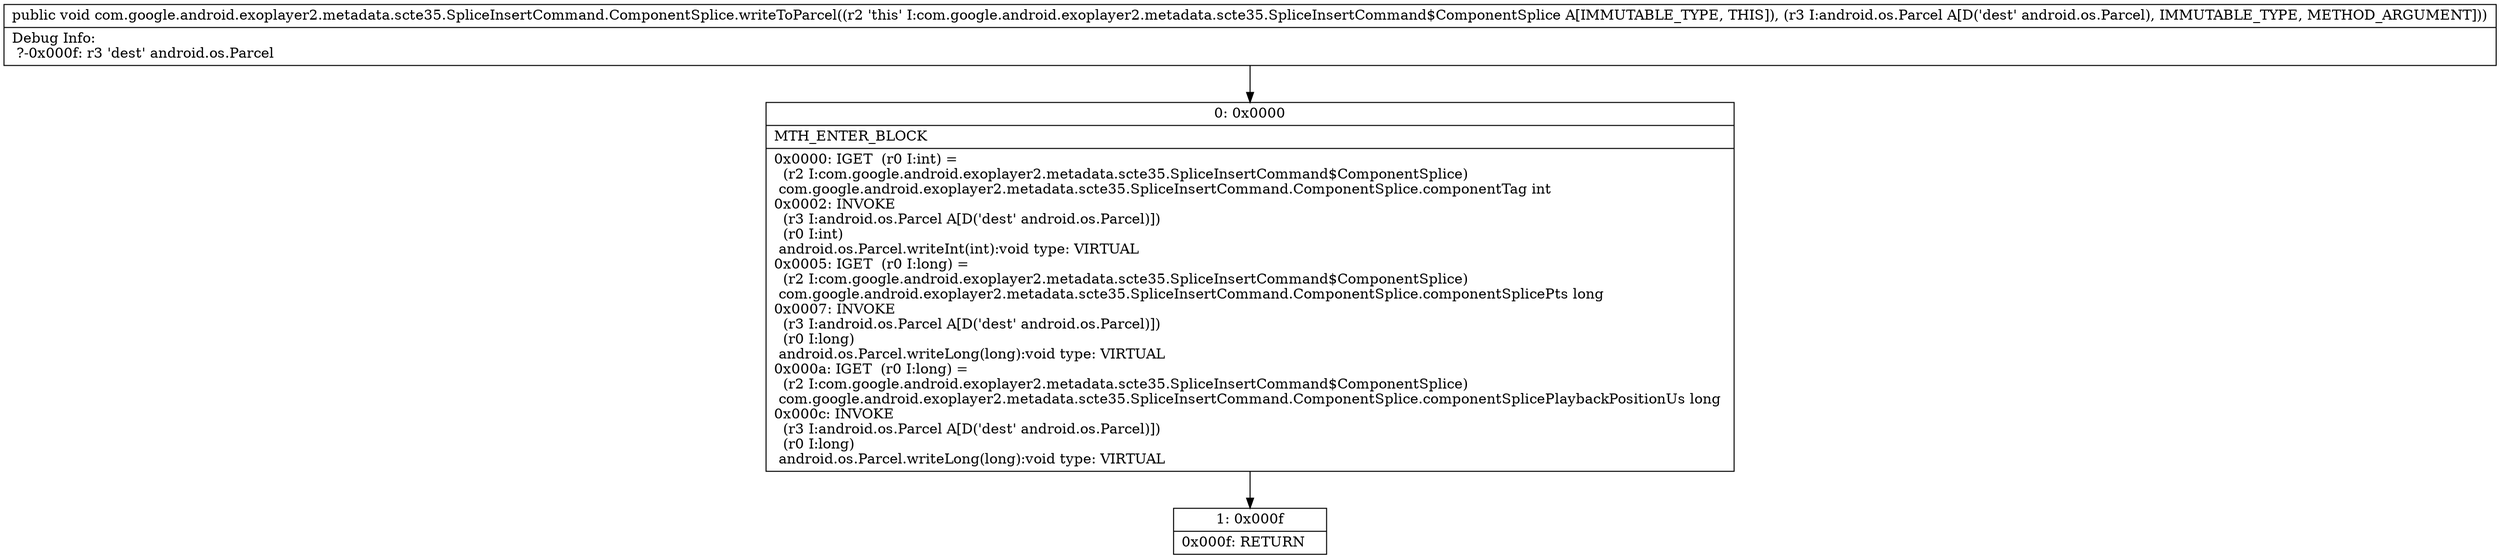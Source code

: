 digraph "CFG forcom.google.android.exoplayer2.metadata.scte35.SpliceInsertCommand.ComponentSplice.writeToParcel(Landroid\/os\/Parcel;)V" {
Node_0 [shape=record,label="{0\:\ 0x0000|MTH_ENTER_BLOCK\l|0x0000: IGET  (r0 I:int) = \l  (r2 I:com.google.android.exoplayer2.metadata.scte35.SpliceInsertCommand$ComponentSplice)\l com.google.android.exoplayer2.metadata.scte35.SpliceInsertCommand.ComponentSplice.componentTag int \l0x0002: INVOKE  \l  (r3 I:android.os.Parcel A[D('dest' android.os.Parcel)])\l  (r0 I:int)\l android.os.Parcel.writeInt(int):void type: VIRTUAL \l0x0005: IGET  (r0 I:long) = \l  (r2 I:com.google.android.exoplayer2.metadata.scte35.SpliceInsertCommand$ComponentSplice)\l com.google.android.exoplayer2.metadata.scte35.SpliceInsertCommand.ComponentSplice.componentSplicePts long \l0x0007: INVOKE  \l  (r3 I:android.os.Parcel A[D('dest' android.os.Parcel)])\l  (r0 I:long)\l android.os.Parcel.writeLong(long):void type: VIRTUAL \l0x000a: IGET  (r0 I:long) = \l  (r2 I:com.google.android.exoplayer2.metadata.scte35.SpliceInsertCommand$ComponentSplice)\l com.google.android.exoplayer2.metadata.scte35.SpliceInsertCommand.ComponentSplice.componentSplicePlaybackPositionUs long \l0x000c: INVOKE  \l  (r3 I:android.os.Parcel A[D('dest' android.os.Parcel)])\l  (r0 I:long)\l android.os.Parcel.writeLong(long):void type: VIRTUAL \l}"];
Node_1 [shape=record,label="{1\:\ 0x000f|0x000f: RETURN   \l}"];
MethodNode[shape=record,label="{public void com.google.android.exoplayer2.metadata.scte35.SpliceInsertCommand.ComponentSplice.writeToParcel((r2 'this' I:com.google.android.exoplayer2.metadata.scte35.SpliceInsertCommand$ComponentSplice A[IMMUTABLE_TYPE, THIS]), (r3 I:android.os.Parcel A[D('dest' android.os.Parcel), IMMUTABLE_TYPE, METHOD_ARGUMENT]))  | Debug Info:\l  ?\-0x000f: r3 'dest' android.os.Parcel\l}"];
MethodNode -> Node_0;
Node_0 -> Node_1;
}

